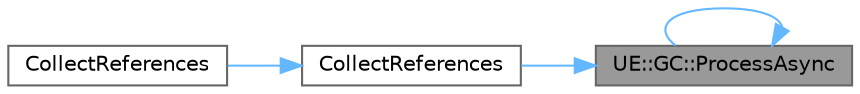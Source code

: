 digraph "UE::GC::ProcessAsync"
{
 // INTERACTIVE_SVG=YES
 // LATEX_PDF_SIZE
  bgcolor="transparent";
  edge [fontname=Helvetica,fontsize=10,labelfontname=Helvetica,labelfontsize=10];
  node [fontname=Helvetica,fontsize=10,shape=box,height=0.2,width=0.4];
  rankdir="RL";
  Node1 [id="Node000001",label="UE::GC::ProcessAsync",height=0.2,width=0.4,color="gray40", fillcolor="grey60", style="filled", fontcolor="black",tooltip="Allocates contexts and coordinator, kicks worker tasks that also call ProcessSync."];
  Node1 -> Node2 [id="edge1_Node000001_Node000002",dir="back",color="steelblue1",style="solid",tooltip=" "];
  Node2 [id="Node000002",label="CollectReferences",height=0.2,width=0.4,color="grey40", fillcolor="white", style="filled",URL="$dd/d44/FastReferenceCollector_8h.html#a826680514dcb41930e7b660ecea68692",tooltip=" "];
  Node2 -> Node3 [id="edge2_Node000002_Node000003",dir="back",color="steelblue1",style="solid",tooltip=" "];
  Node3 [id="Node000003",label="CollectReferences",height=0.2,width=0.4,color="grey40", fillcolor="white", style="filled",URL="$dd/d44/FastReferenceCollector_8h.html#a348639e1285b528cd34252f51cfbeb36",tooltip=" "];
  Node1 -> Node1 [id="edge3_Node000001_Node000001",dir="back",color="steelblue1",style="solid",tooltip=" "];
}
